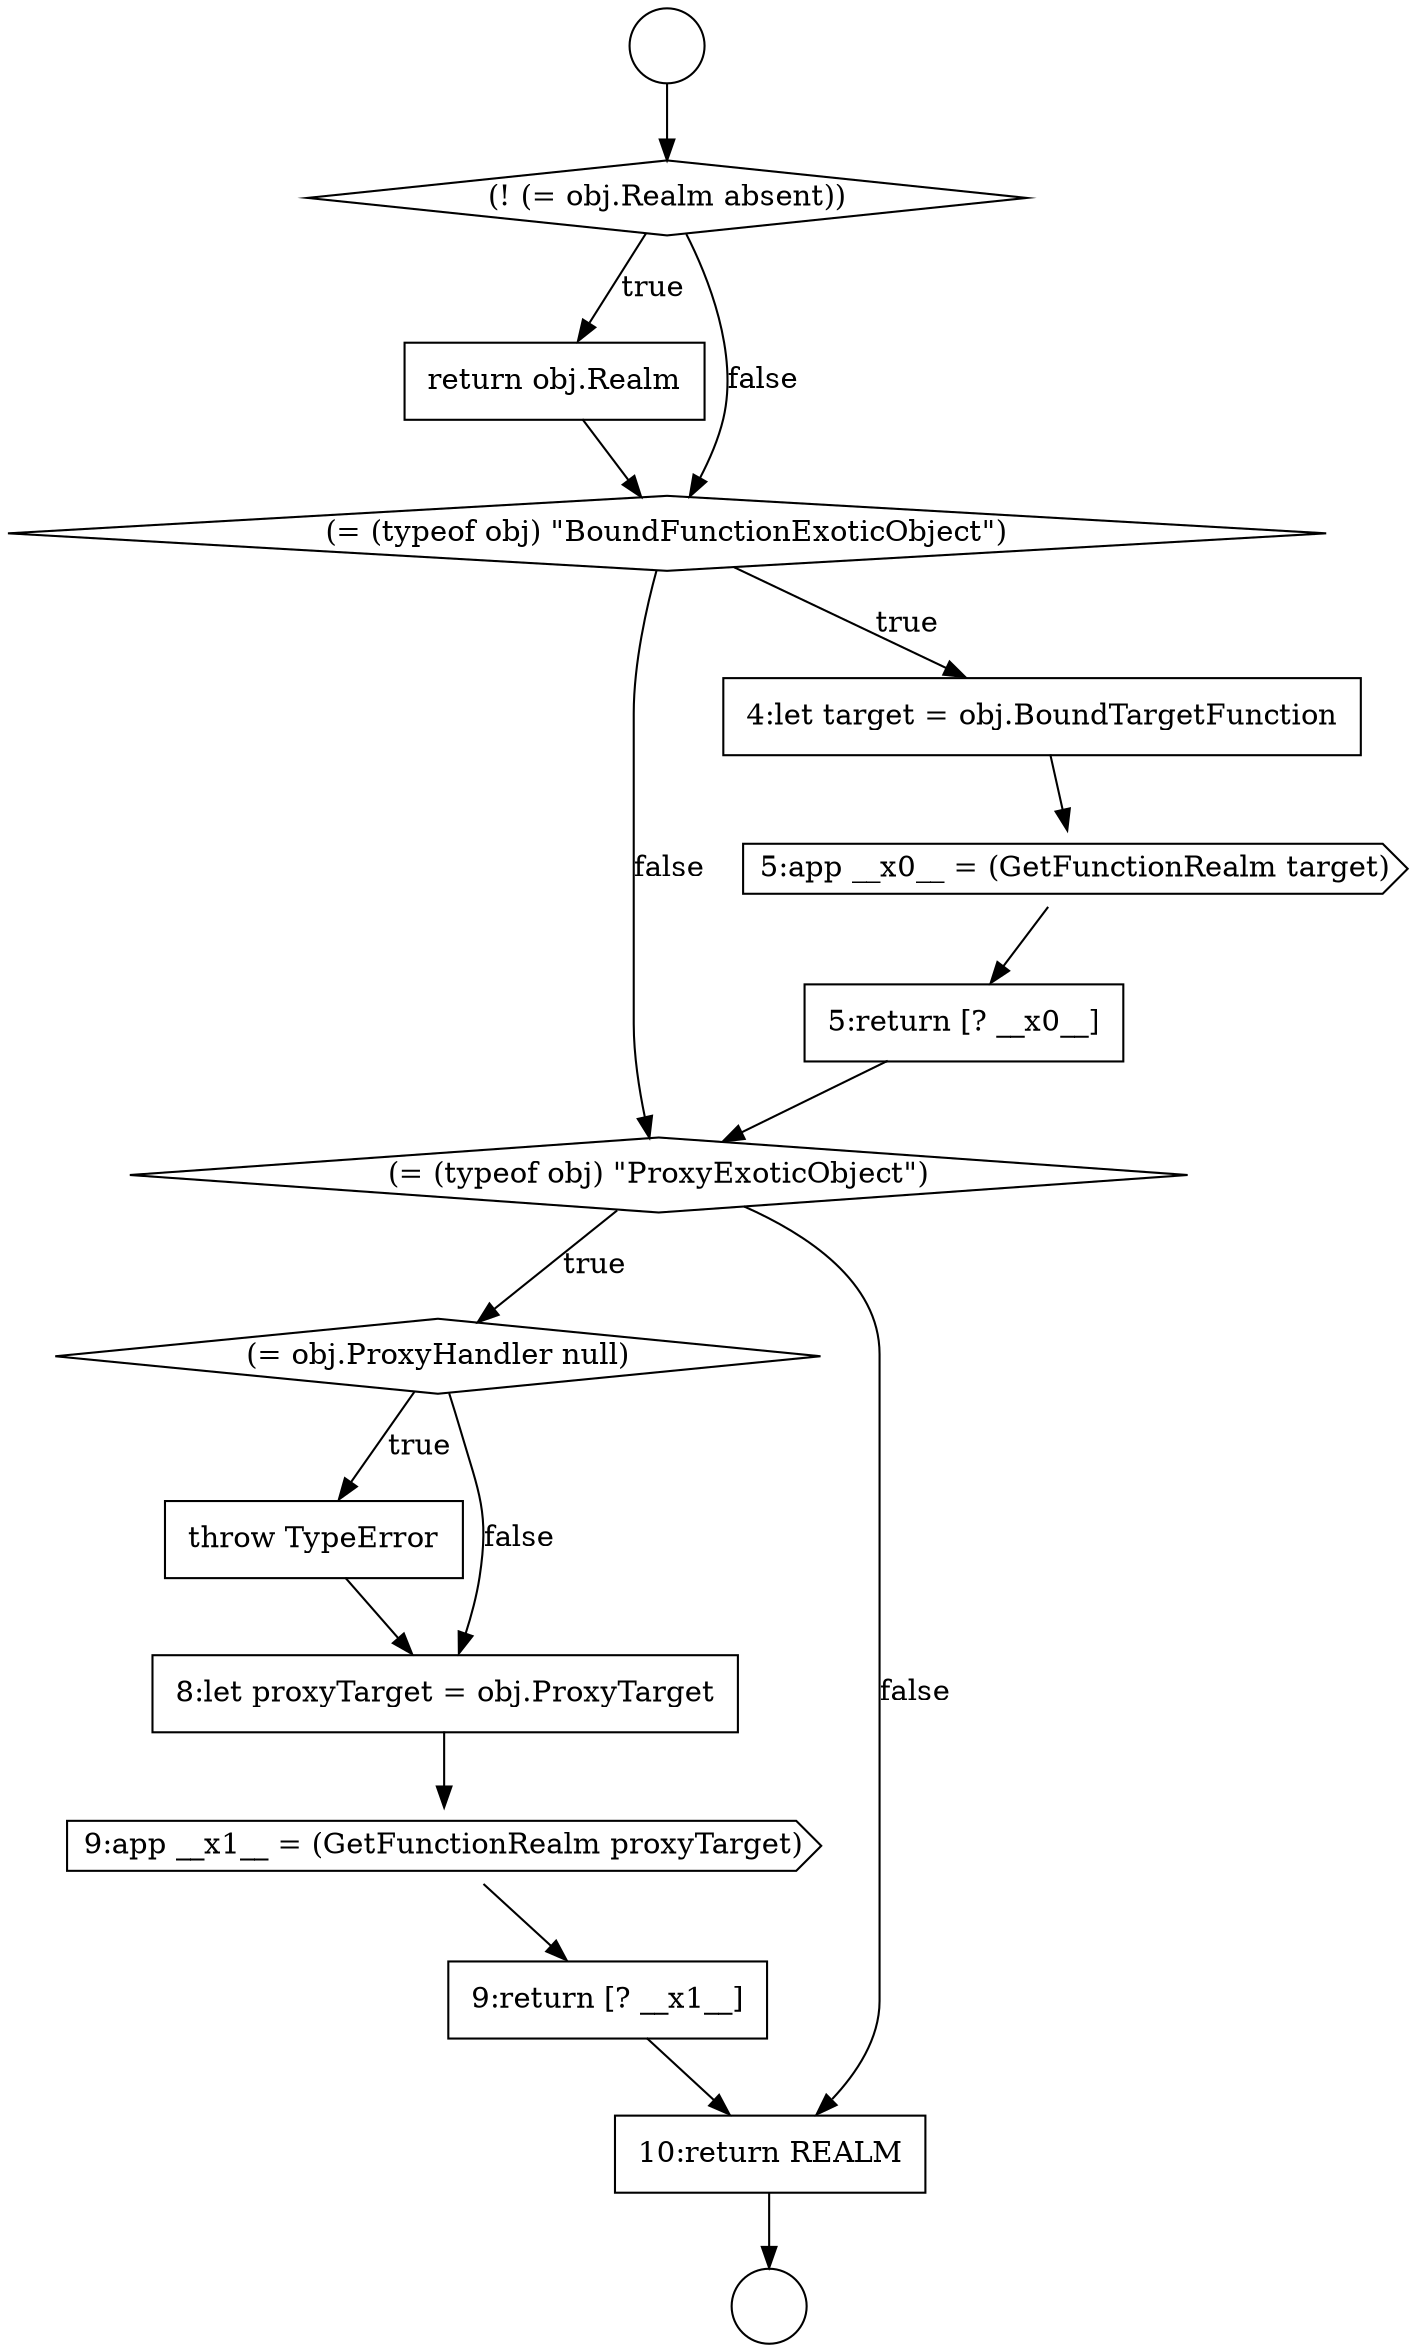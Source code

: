 digraph {
  node1063 [shape=cds, label=<<font color="black">9:app __x1__ = (GetFunctionRealm proxyTarget)</font>> color="black" fillcolor="white" style=filled]
  node1051 [shape=circle label=" " color="black" fillcolor="white" style=filled]
  node1057 [shape=cds, label=<<font color="black">5:app __x0__ = (GetFunctionRealm target)</font>> color="black" fillcolor="white" style=filled]
  node1064 [shape=none, margin=0, label=<<font color="black">
    <table border="0" cellborder="1" cellspacing="0" cellpadding="10">
      <tr><td align="left">9:return [? __x1__]</td></tr>
    </table>
  </font>> color="black" fillcolor="white" style=filled]
  node1060 [shape=diamond, label=<<font color="black">(= obj.ProxyHandler null)</font>> color="black" fillcolor="white" style=filled]
  node1054 [shape=none, margin=0, label=<<font color="black">
    <table border="0" cellborder="1" cellspacing="0" cellpadding="10">
      <tr><td align="left">return obj.Realm</td></tr>
    </table>
  </font>> color="black" fillcolor="white" style=filled]
  node1058 [shape=none, margin=0, label=<<font color="black">
    <table border="0" cellborder="1" cellspacing="0" cellpadding="10">
      <tr><td align="left">5:return [? __x0__]</td></tr>
    </table>
  </font>> color="black" fillcolor="white" style=filled]
  node1061 [shape=none, margin=0, label=<<font color="black">
    <table border="0" cellborder="1" cellspacing="0" cellpadding="10">
      <tr><td align="left">throw TypeError</td></tr>
    </table>
  </font>> color="black" fillcolor="white" style=filled]
  node1053 [shape=diamond, label=<<font color="black">(! (= obj.Realm absent))</font>> color="black" fillcolor="white" style=filled]
  node1052 [shape=circle label=" " color="black" fillcolor="white" style=filled]
  node1062 [shape=none, margin=0, label=<<font color="black">
    <table border="0" cellborder="1" cellspacing="0" cellpadding="10">
      <tr><td align="left">8:let proxyTarget = obj.ProxyTarget</td></tr>
    </table>
  </font>> color="black" fillcolor="white" style=filled]
  node1055 [shape=diamond, label=<<font color="black">(= (typeof obj) &quot;BoundFunctionExoticObject&quot;)</font>> color="black" fillcolor="white" style=filled]
  node1059 [shape=diamond, label=<<font color="black">(= (typeof obj) &quot;ProxyExoticObject&quot;)</font>> color="black" fillcolor="white" style=filled]
  node1056 [shape=none, margin=0, label=<<font color="black">
    <table border="0" cellborder="1" cellspacing="0" cellpadding="10">
      <tr><td align="left">4:let target = obj.BoundTargetFunction</td></tr>
    </table>
  </font>> color="black" fillcolor="white" style=filled]
  node1065 [shape=none, margin=0, label=<<font color="black">
    <table border="0" cellborder="1" cellspacing="0" cellpadding="10">
      <tr><td align="left">10:return REALM</td></tr>
    </table>
  </font>> color="black" fillcolor="white" style=filled]
  node1056 -> node1057 [ color="black"]
  node1055 -> node1056 [label=<<font color="black">true</font>> color="black"]
  node1055 -> node1059 [label=<<font color="black">false</font>> color="black"]
  node1065 -> node1052 [ color="black"]
  node1063 -> node1064 [ color="black"]
  node1064 -> node1065 [ color="black"]
  node1062 -> node1063 [ color="black"]
  node1057 -> node1058 [ color="black"]
  node1058 -> node1059 [ color="black"]
  node1053 -> node1054 [label=<<font color="black">true</font>> color="black"]
  node1053 -> node1055 [label=<<font color="black">false</font>> color="black"]
  node1059 -> node1060 [label=<<font color="black">true</font>> color="black"]
  node1059 -> node1065 [label=<<font color="black">false</font>> color="black"]
  node1054 -> node1055 [ color="black"]
  node1060 -> node1061 [label=<<font color="black">true</font>> color="black"]
  node1060 -> node1062 [label=<<font color="black">false</font>> color="black"]
  node1051 -> node1053 [ color="black"]
  node1061 -> node1062 [ color="black"]
}
